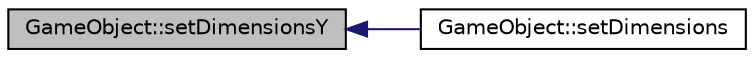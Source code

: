 digraph "GameObject::setDimensionsY"
{
  edge [fontname="Helvetica",fontsize="10",labelfontname="Helvetica",labelfontsize="10"];
  node [fontname="Helvetica",fontsize="10",shape=record];
  rankdir="LR";
  Node1 [label="GameObject::setDimensionsY",height=0.2,width=0.4,color="black", fillcolor="grey75", style="filled", fontcolor="black"];
  Node1 -> Node2 [dir="back",color="midnightblue",fontsize="10",style="solid",fontname="Helvetica"];
  Node2 [label="GameObject::setDimensions",height=0.2,width=0.4,color="black", fillcolor="white", style="filled",URL="$class_game_object.html#a83aabfb2667d8f21df4e085e1d214a9c"];
}

